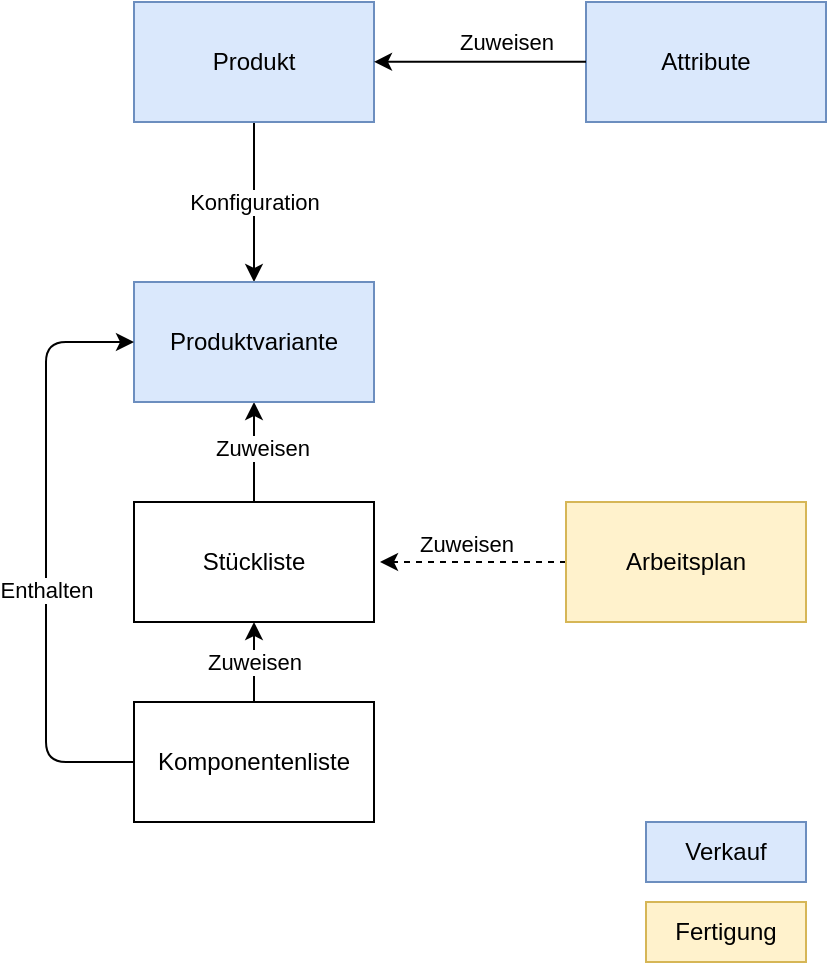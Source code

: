 <mxfile version="13.6.2" type="device"><diagram id="PLkVtxZgQKPDNItmtKoR" name="Page-1"><mxGraphModel dx="946" dy="680" grid="1" gridSize="10" guides="1" tooltips="1" connect="1" arrows="1" fold="1" page="1" pageScale="1" pageWidth="827" pageHeight="1169" math="0" shadow="0"><root><mxCell id="0"/><mxCell id="1" parent="0"/><mxCell id="2" value="" style="edgeStyle=orthogonalEdgeStyle;rounded=0;orthogonalLoop=1;jettySize=auto;html=1;" parent="1" source="4" target="7" edge="1"><mxGeometry relative="1" as="geometry"/></mxCell><mxCell id="3" value="Konfiguration" style="edgeLabel;html=1;align=center;verticalAlign=middle;resizable=0;points=[];" parent="2" vertex="1" connectable="0"><mxGeometry x="-0.125" y="1" relative="1" as="geometry"><mxPoint x="-1" y="5" as="offset"/></mxGeometry></mxCell><mxCell id="4" value="Produkt" style="rounded=0;whiteSpace=wrap;html=1;fillColor=#dae8fc;strokeColor=#6c8ebf;" parent="1" vertex="1"><mxGeometry x="294" y="110" width="120" height="60" as="geometry"/></mxCell><mxCell id="5" value="" style="edgeStyle=orthogonalEdgeStyle;rounded=0;orthogonalLoop=1;jettySize=auto;html=1;entryX=0.5;entryY=1;entryDx=0;entryDy=0;exitX=0.5;exitY=0;exitDx=0;exitDy=0;" parent="1" source="8" target="7" edge="1"><mxGeometry relative="1" as="geometry"><mxPoint x="470" y="320" as="sourcePoint"/></mxGeometry></mxCell><mxCell id="6" value="Zuweisen" style="edgeLabel;html=1;align=center;verticalAlign=middle;resizable=0;points=[];" parent="5" vertex="1" connectable="0"><mxGeometry x="0.08" y="-4" relative="1" as="geometry"><mxPoint as="offset"/></mxGeometry></mxCell><mxCell id="7" value="Produktvariante" style="rounded=0;whiteSpace=wrap;html=1;fillColor=#dae8fc;strokeColor=#6c8ebf;" parent="1" vertex="1"><mxGeometry x="294" y="250" width="120" height="60" as="geometry"/></mxCell><mxCell id="8" value="Stückliste" style="rounded=0;whiteSpace=wrap;html=1;" parent="1" vertex="1"><mxGeometry x="294" y="360" width="120" height="60" as="geometry"/></mxCell><mxCell id="9" value="Attribute" style="rounded=0;whiteSpace=wrap;html=1;fillColor=#dae8fc;strokeColor=#6c8ebf;" parent="1" vertex="1"><mxGeometry x="520" y="110" width="120" height="60" as="geometry"/></mxCell><mxCell id="12" value="" style="endArrow=classic;html=1;exitX=0;exitY=0.5;exitDx=0;exitDy=0;entryX=0;entryY=0.5;entryDx=0;entryDy=0;edgeStyle=orthogonalEdgeStyle;" parent="1" source="21" target="7" edge="1"><mxGeometry width="50" height="50" relative="1" as="geometry"><mxPoint x="100" y="370" as="sourcePoint"/><mxPoint x="150" y="320" as="targetPoint"/><Array as="points"><mxPoint x="250" y="490"/><mxPoint x="250" y="280"/></Array></mxGeometry></mxCell><mxCell id="13" value="Enthalten" style="edgeLabel;html=1;align=center;verticalAlign=middle;resizable=0;points=[];" parent="12" vertex="1" connectable="0"><mxGeometry x="0.059" y="-4" relative="1" as="geometry"><mxPoint x="-4" y="28" as="offset"/></mxGeometry></mxCell><mxCell id="14" value="" style="endArrow=classic;html=1;entryX=1;entryY=0.5;entryDx=0;entryDy=0;edgeStyle=orthogonalEdgeStyle;exitX=0;exitY=0.5;exitDx=0;exitDy=0;" parent="1" edge="1"><mxGeometry width="50" height="50" relative="1" as="geometry"><mxPoint x="520" y="139.9" as="sourcePoint"/><mxPoint x="414" y="139.9" as="targetPoint"/><Array as="points"><mxPoint x="510" y="139.9"/><mxPoint x="510" y="139.9"/></Array></mxGeometry></mxCell><mxCell id="15" value="Zuweisen" style="edgeLabel;html=1;align=center;verticalAlign=middle;resizable=0;points=[];" parent="14" vertex="1" connectable="0"><mxGeometry x="-0.235" y="3" relative="1" as="geometry"><mxPoint y="-13" as="offset"/></mxGeometry></mxCell><mxCell id="16" value="" style="edgeStyle=orthogonalEdgeStyle;rounded=0;orthogonalLoop=1;jettySize=auto;html=1;exitX=0;exitY=0.5;exitDx=0;exitDy=0;dashed=1;" parent="1" source="18" edge="1"><mxGeometry relative="1" as="geometry"><mxPoint x="622" y="310" as="sourcePoint"/><mxPoint x="417" y="390" as="targetPoint"/><Array as="points"/></mxGeometry></mxCell><mxCell id="17" value="Zuweisen" style="edgeLabel;html=1;align=center;verticalAlign=middle;resizable=0;points=[];" parent="16" vertex="1" connectable="0"><mxGeometry x="0.08" y="-4" relative="1" as="geometry"><mxPoint y="-6" as="offset"/></mxGeometry></mxCell><mxCell id="18" value="Arbeitsplan" style="rounded=0;whiteSpace=wrap;html=1;fillColor=#fff2cc;strokeColor=#d6b656;" parent="1" vertex="1"><mxGeometry x="510" y="360" width="120" height="60" as="geometry"/></mxCell><mxCell id="19" value="" style="edgeStyle=orthogonalEdgeStyle;rounded=0;orthogonalLoop=1;jettySize=auto;html=1;" parent="1" source="21" target="8" edge="1"><mxGeometry relative="1" as="geometry"/></mxCell><mxCell id="20" value="Zuweisen" style="edgeLabel;html=1;align=center;verticalAlign=middle;resizable=0;points=[];" parent="19" vertex="1" connectable="0"><mxGeometry x="0.36" y="2" relative="1" as="geometry"><mxPoint x="2" y="7" as="offset"/></mxGeometry></mxCell><mxCell id="21" value="Komponentenliste" style="rounded=0;whiteSpace=wrap;html=1;" parent="1" vertex="1"><mxGeometry x="294" y="460" width="120" height="60" as="geometry"/></mxCell><mxCell id="22" value="Fertigung" style="rounded=0;whiteSpace=wrap;html=1;fillColor=#fff2cc;strokeColor=#d6b656;" parent="1" vertex="1"><mxGeometry x="550" y="560" width="80" height="30" as="geometry"/></mxCell><mxCell id="23" value="Verkauf" style="rounded=0;whiteSpace=wrap;html=1;fillColor=#dae8fc;strokeColor=#6c8ebf;" parent="1" vertex="1"><mxGeometry x="550" y="520" width="80" height="30" as="geometry"/></mxCell></root></mxGraphModel></diagram></mxfile>